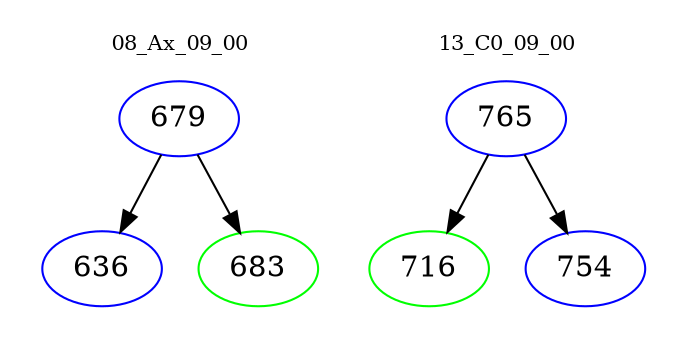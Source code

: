 digraph{
subgraph cluster_0 {
color = white
label = "08_Ax_09_00";
fontsize=10;
T0_679 [label="679", color="blue"]
T0_679 -> T0_636 [color="black"]
T0_636 [label="636", color="blue"]
T0_679 -> T0_683 [color="black"]
T0_683 [label="683", color="green"]
}
subgraph cluster_1 {
color = white
label = "13_C0_09_00";
fontsize=10;
T1_765 [label="765", color="blue"]
T1_765 -> T1_716 [color="black"]
T1_716 [label="716", color="green"]
T1_765 -> T1_754 [color="black"]
T1_754 [label="754", color="blue"]
}
}

